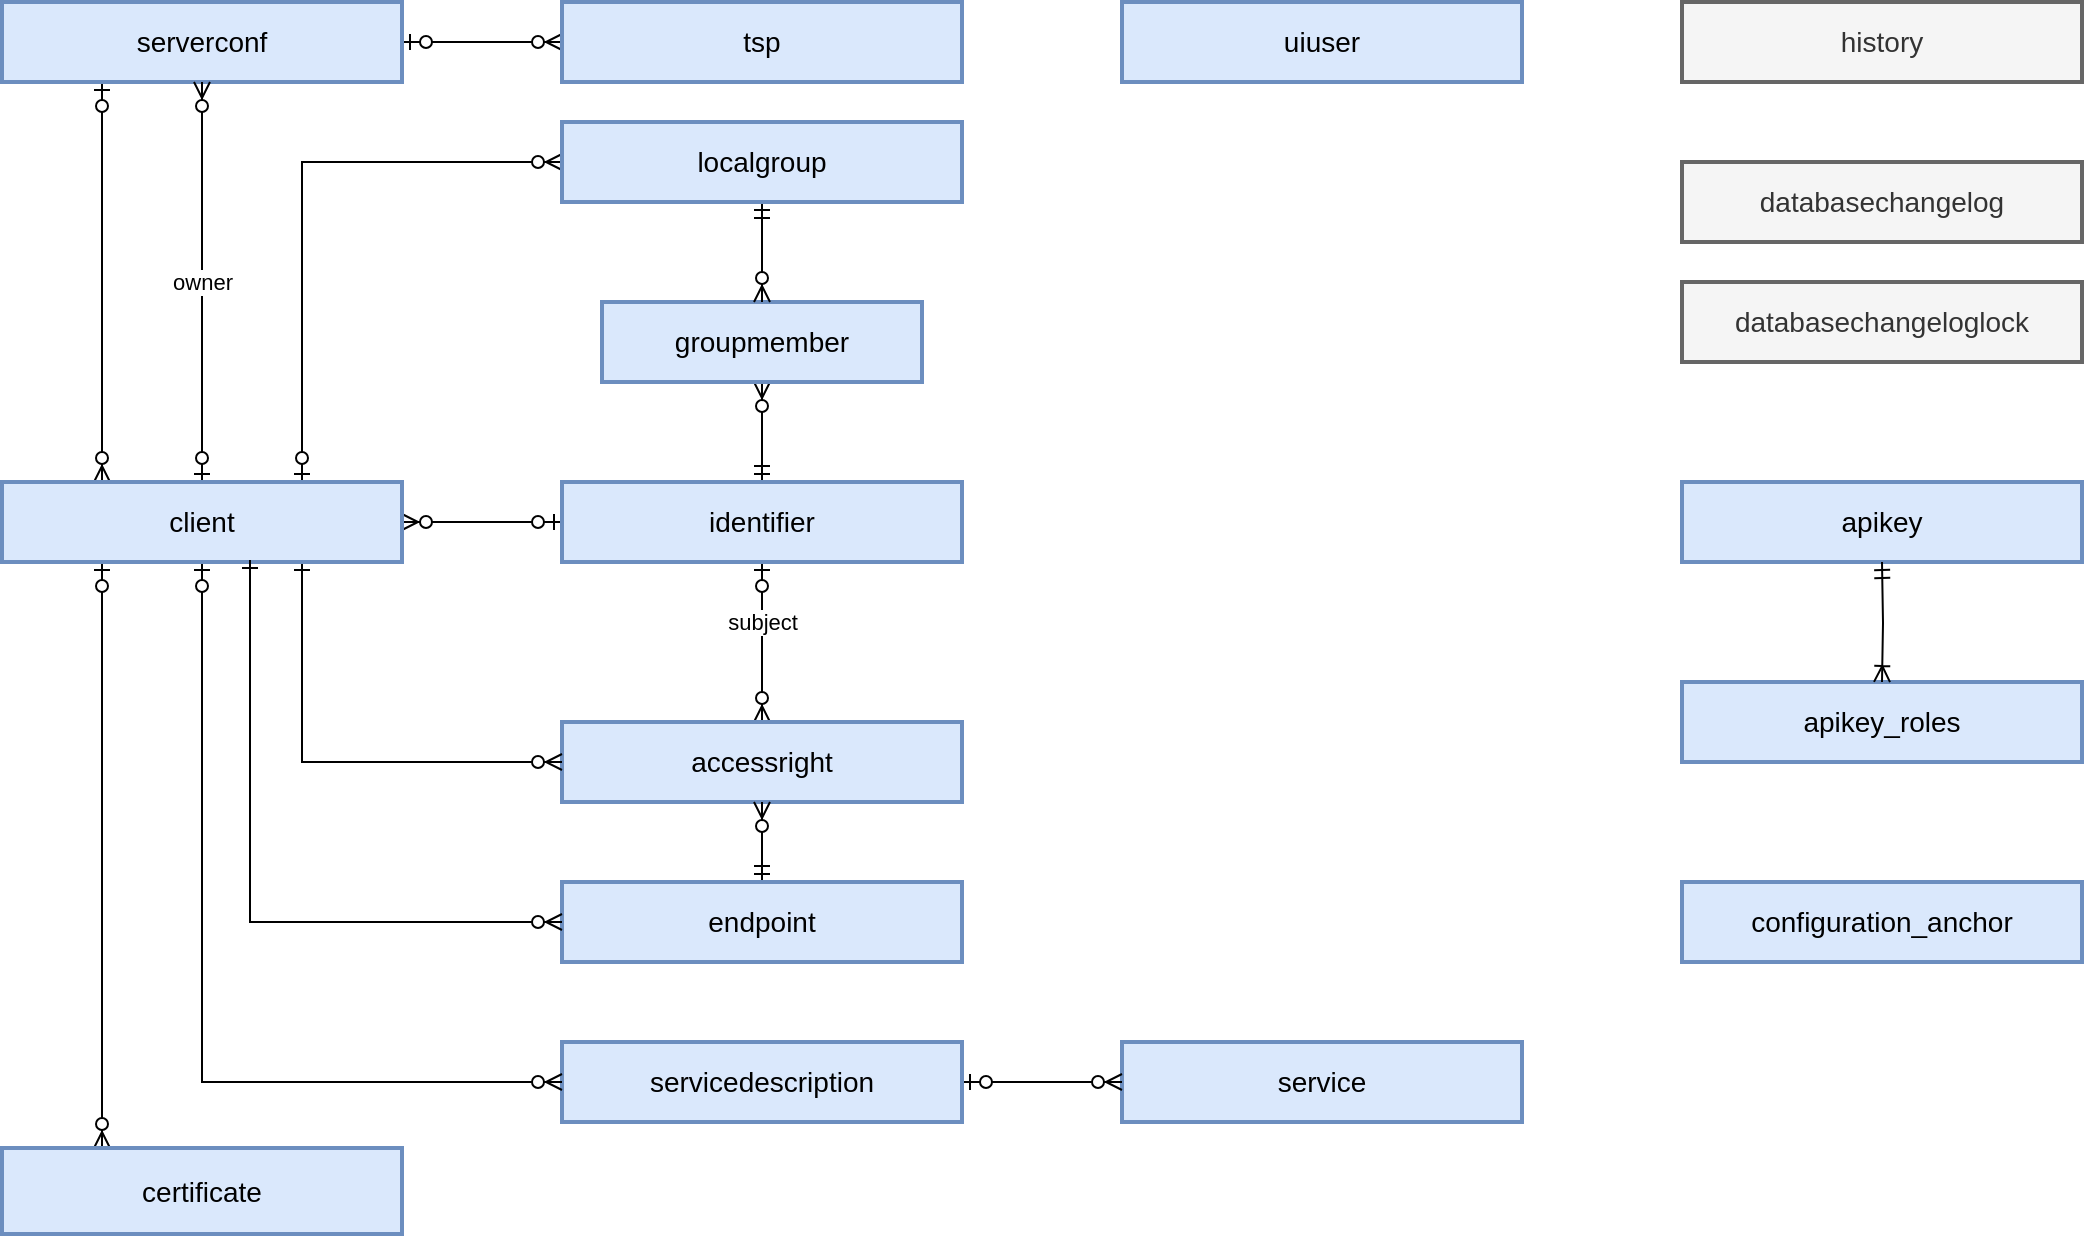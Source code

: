 <mxfile version="26.2.8">
  <diagram id="Opa4RUUVUJB2rbGppyIe" name="Page-1">
    <mxGraphModel dx="1195" dy="726" grid="1" gridSize="10" guides="1" tooltips="1" connect="1" arrows="1" fold="1" page="1" pageScale="1" pageWidth="1169" pageHeight="827" background="#ffffff" math="0" shadow="0">
      <root>
        <mxCell id="0" />
        <mxCell id="1" parent="0" />
        <mxCell id="U_J1knxHtzJp7KZo8Sut-7" value="service&lt;br&gt;" style="strokeWidth=2;whiteSpace=wrap;html=1;align=center;fontSize=14;fillColor=#dae8fc;strokeColor=#6c8ebf;" parent="1" vertex="1">
          <mxGeometry x="600" y="560" width="200" height="40" as="geometry" />
        </mxCell>
        <mxCell id="U_J1knxHtzJp7KZo8Sut-28" style="edgeStyle=orthogonalEdgeStyle;rounded=0;orthogonalLoop=1;jettySize=auto;html=1;exitX=1;exitY=0.5;exitDx=0;exitDy=0;entryX=0;entryY=0.5;entryDx=0;entryDy=0;startArrow=ERzeroToOne;startFill=1;endArrow=ERzeroToMany;endFill=1;" parent="1" source="U_J1knxHtzJp7KZo8Sut-8" target="U_J1knxHtzJp7KZo8Sut-7" edge="1">
          <mxGeometry relative="1" as="geometry" />
        </mxCell>
        <mxCell id="U_J1knxHtzJp7KZo8Sut-8" value="servicedescription&lt;br&gt;" style="strokeWidth=2;whiteSpace=wrap;html=1;align=center;fontSize=14;fillColor=#dae8fc;strokeColor=#6c8ebf;" parent="1" vertex="1">
          <mxGeometry x="320" y="560" width="200" height="40" as="geometry" />
        </mxCell>
        <mxCell id="U_J1knxHtzJp7KZo8Sut-26" style="edgeStyle=orthogonalEdgeStyle;rounded=0;orthogonalLoop=1;jettySize=auto;html=1;exitX=0;exitY=0.5;exitDx=0;exitDy=0;startArrow=ERzeroToOne;startFill=1;endArrow=ERzeroToMany;endFill=1;comic=0;" parent="1" source="U_J1knxHtzJp7KZo8Sut-10" target="U_J1knxHtzJp7KZo8Sut-19" edge="1">
          <mxGeometry relative="1" as="geometry" />
        </mxCell>
        <mxCell id="U_J1knxHtzJp7KZo8Sut-38" value="subject&lt;br&gt;" style="edgeStyle=orthogonalEdgeStyle;rounded=0;orthogonalLoop=1;jettySize=auto;html=1;exitX=0.5;exitY=1;exitDx=0;exitDy=0;entryX=0.5;entryY=0;entryDx=0;entryDy=0;startArrow=ERzeroToOne;startFill=1;endArrow=ERzeroToMany;endFill=1;" parent="1" source="U_J1knxHtzJp7KZo8Sut-10" target="U_J1knxHtzJp7KZo8Sut-12" edge="1">
          <mxGeometry x="-0.25" relative="1" as="geometry">
            <mxPoint as="offset" />
          </mxGeometry>
        </mxCell>
        <mxCell id="U_J1knxHtzJp7KZo8Sut-39" style="edgeStyle=orthogonalEdgeStyle;rounded=0;orthogonalLoop=1;jettySize=auto;html=1;exitX=0.5;exitY=0;exitDx=0;exitDy=0;entryX=0.5;entryY=1;entryDx=0;entryDy=0;startArrow=ERmandOne;startFill=0;endArrow=ERzeroToMany;endFill=1;" parent="1" source="U_J1knxHtzJp7KZo8Sut-10" target="U_J1knxHtzJp7KZo8Sut-11" edge="1">
          <mxGeometry relative="1" as="geometry" />
        </mxCell>
        <mxCell id="U_J1knxHtzJp7KZo8Sut-10" value="identifier&lt;br&gt;" style="strokeWidth=2;whiteSpace=wrap;html=1;align=center;fontSize=14;fillColor=#dae8fc;strokeColor=#6c8ebf;" parent="1" vertex="1">
          <mxGeometry x="320" y="280" width="200" height="40" as="geometry" />
        </mxCell>
        <mxCell id="U_J1knxHtzJp7KZo8Sut-11" value="groupmember&lt;br&gt;" style="strokeWidth=2;whiteSpace=wrap;html=1;align=center;fontSize=14;fillColor=#dae8fc;strokeColor=#6c8ebf;" parent="1" vertex="1">
          <mxGeometry x="340" y="190" width="160" height="40" as="geometry" />
        </mxCell>
        <mxCell id="U_J1knxHtzJp7KZo8Sut-12" value="accessright&lt;br&gt;" style="strokeWidth=2;whiteSpace=wrap;html=1;align=center;fontSize=14;fillColor=#dae8fc;strokeColor=#6c8ebf;" parent="1" vertex="1">
          <mxGeometry x="320" y="400" width="200" height="40" as="geometry" />
        </mxCell>
        <mxCell id="U_J1knxHtzJp7KZo8Sut-13" value="databasechangeloglock&lt;br&gt;" style="strokeWidth=2;whiteSpace=wrap;html=1;align=center;fontSize=14;fillColor=#f5f5f5;strokeColor=#666666;fontColor=#333333;" parent="1" vertex="1">
          <mxGeometry x="880" y="180" width="200" height="40" as="geometry" />
        </mxCell>
        <mxCell id="U_J1knxHtzJp7KZo8Sut-14" value="databasechangelog&lt;br&gt;" style="strokeWidth=2;whiteSpace=wrap;html=1;align=center;fontSize=14;fillColor=#f5f5f5;strokeColor=#666666;fontColor=#333333;" parent="1" vertex="1">
          <mxGeometry x="880" y="120" width="200" height="40" as="geometry" />
        </mxCell>
        <mxCell id="U_J1knxHtzJp7KZo8Sut-15" value="history&lt;br&gt;" style="strokeWidth=2;whiteSpace=wrap;html=1;align=center;fontSize=14;fillColor=#f5f5f5;strokeColor=#666666;fontColor=#333333;" parent="1" vertex="1">
          <mxGeometry x="880" y="40" width="200" height="40" as="geometry" />
        </mxCell>
        <mxCell id="U_J1knxHtzJp7KZo8Sut-16" value="uiuser&lt;br&gt;" style="strokeWidth=2;whiteSpace=wrap;html=1;align=center;fontSize=14;fillColor=#dae8fc;strokeColor=#6c8ebf;" parent="1" vertex="1">
          <mxGeometry x="600" y="40" width="200" height="40" as="geometry" />
        </mxCell>
        <mxCell id="U_J1knxHtzJp7KZo8Sut-20" style="edgeStyle=orthogonalEdgeStyle;rounded=0;orthogonalLoop=1;jettySize=auto;html=1;exitX=1;exitY=0.5;exitDx=0;exitDy=0;entryX=0;entryY=0.5;entryDx=0;entryDy=0;startArrow=ERzeroToOne;startFill=1;endArrow=ERzeroToMany;endFill=1;" parent="1" source="U_J1knxHtzJp7KZo8Sut-17" target="U_J1knxHtzJp7KZo8Sut-18" edge="1">
          <mxGeometry relative="1" as="geometry" />
        </mxCell>
        <mxCell id="U_J1knxHtzJp7KZo8Sut-22" style="edgeStyle=orthogonalEdgeStyle;rounded=0;orthogonalLoop=1;jettySize=auto;html=1;exitX=0.25;exitY=1;exitDx=0;exitDy=0;startArrow=ERzeroToOne;startFill=1;endArrow=ERzeroToMany;endFill=1;entryX=0.25;entryY=0;entryDx=0;entryDy=0;" parent="1" source="U_J1knxHtzJp7KZo8Sut-17" target="U_J1knxHtzJp7KZo8Sut-19" edge="1">
          <mxGeometry relative="1" as="geometry" />
        </mxCell>
        <mxCell id="U_J1knxHtzJp7KZo8Sut-17" value="serverconf&lt;br&gt;" style="strokeWidth=2;whiteSpace=wrap;html=1;align=center;fontSize=14;fillColor=#dae8fc;strokeColor=#6c8ebf;" parent="1" vertex="1">
          <mxGeometry x="40" y="40" width="200" height="40" as="geometry" />
        </mxCell>
        <mxCell id="U_J1knxHtzJp7KZo8Sut-18" value="tsp&lt;br&gt;" style="strokeWidth=2;whiteSpace=wrap;html=1;align=center;fontSize=14;fillColor=#dae8fc;strokeColor=#6c8ebf;" parent="1" vertex="1">
          <mxGeometry x="320" y="40" width="200" height="40" as="geometry" />
        </mxCell>
        <mxCell id="U_J1knxHtzJp7KZo8Sut-23" value="owner&lt;br&gt;" style="edgeStyle=orthogonalEdgeStyle;rounded=0;orthogonalLoop=1;jettySize=auto;html=1;exitX=0.5;exitY=0;exitDx=0;exitDy=0;entryX=0.5;entryY=1;entryDx=0;entryDy=0;startArrow=ERzeroToOne;startFill=1;endArrow=ERzeroToMany;endFill=1;" parent="1" source="U_J1knxHtzJp7KZo8Sut-19" target="U_J1knxHtzJp7KZo8Sut-17" edge="1">
          <mxGeometry relative="1" as="geometry" />
        </mxCell>
        <mxCell id="U_J1knxHtzJp7KZo8Sut-27" style="edgeStyle=orthogonalEdgeStyle;rounded=0;orthogonalLoop=1;jettySize=auto;html=1;exitX=0.5;exitY=1;exitDx=0;exitDy=0;entryX=0;entryY=0.5;entryDx=0;entryDy=0;startArrow=ERzeroToOne;startFill=1;endArrow=ERzeroToMany;endFill=1;" parent="1" source="U_J1knxHtzJp7KZo8Sut-19" target="U_J1knxHtzJp7KZo8Sut-8" edge="1">
          <mxGeometry relative="1" as="geometry" />
        </mxCell>
        <mxCell id="U_J1knxHtzJp7KZo8Sut-36" value="" style="edgeStyle=orthogonalEdgeStyle;rounded=0;orthogonalLoop=1;jettySize=auto;html=1;exitX=0.75;exitY=1;exitDx=0;exitDy=0;entryX=0;entryY=0.5;entryDx=0;entryDy=0;startArrow=ERone;startFill=0;endArrow=ERzeroToMany;endFill=1;" parent="1" source="U_J1knxHtzJp7KZo8Sut-19" target="U_J1knxHtzJp7KZo8Sut-12" edge="1">
          <mxGeometry x="-0.392" relative="1" as="geometry">
            <mxPoint as="offset" />
          </mxGeometry>
        </mxCell>
        <mxCell id="U_J1knxHtzJp7KZo8Sut-47" style="edgeStyle=orthogonalEdgeStyle;rounded=0;orthogonalLoop=1;jettySize=auto;html=1;exitX=0.75;exitY=0;exitDx=0;exitDy=0;entryX=0;entryY=0.5;entryDx=0;entryDy=0;startArrow=ERzeroToOne;startFill=1;endArrow=ERzeroToMany;endFill=1;" parent="1" source="U_J1knxHtzJp7KZo8Sut-19" target="U_J1knxHtzJp7KZo8Sut-40" edge="1">
          <mxGeometry relative="1" as="geometry" />
        </mxCell>
        <mxCell id="U_J1knxHtzJp7KZo8Sut-51" style="edgeStyle=orthogonalEdgeStyle;rounded=0;orthogonalLoop=1;jettySize=auto;html=1;exitX=0.25;exitY=1;exitDx=0;exitDy=0;entryX=0.25;entryY=0;entryDx=0;entryDy=0;startArrow=ERzeroToOne;startFill=1;endArrow=ERzeroToMany;endFill=1;" parent="1" source="U_J1knxHtzJp7KZo8Sut-19" target="U_J1knxHtzJp7KZo8Sut-50" edge="1">
          <mxGeometry relative="1" as="geometry" />
        </mxCell>
        <mxCell id="U_J1knxHtzJp7KZo8Sut-19" value="client&lt;br&gt;" style="strokeWidth=2;whiteSpace=wrap;html=1;align=center;fontSize=14;fillColor=#dae8fc;strokeColor=#6c8ebf;" parent="1" vertex="1">
          <mxGeometry x="40" y="280" width="200" height="40" as="geometry" />
        </mxCell>
        <mxCell id="U_J1knxHtzJp7KZo8Sut-48" style="edgeStyle=orthogonalEdgeStyle;rounded=0;orthogonalLoop=1;jettySize=auto;html=1;exitX=0.5;exitY=1;exitDx=0;exitDy=0;startArrow=ERmandOne;startFill=0;endArrow=ERzeroToMany;endFill=1;" parent="1" source="U_J1knxHtzJp7KZo8Sut-40" target="U_J1knxHtzJp7KZo8Sut-11" edge="1">
          <mxGeometry relative="1" as="geometry" />
        </mxCell>
        <mxCell id="U_J1knxHtzJp7KZo8Sut-40" value="localgroup&lt;br&gt;" style="strokeWidth=2;whiteSpace=wrap;html=1;align=center;fontSize=14;fillColor=#dae8fc;strokeColor=#6c8ebf;" parent="1" vertex="1">
          <mxGeometry x="320" y="100" width="200" height="40" as="geometry" />
        </mxCell>
        <mxCell id="U_J1knxHtzJp7KZo8Sut-50" value="certificate&lt;br&gt;" style="strokeWidth=2;whiteSpace=wrap;html=1;align=center;fontSize=14;fillColor=#dae8fc;strokeColor=#6c8ebf;" parent="1" vertex="1">
          <mxGeometry x="40" y="613" width="200" height="43" as="geometry" />
        </mxCell>
        <mxCell id="BLJ3is_bsE819fM1g7hi-2" style="edgeStyle=orthogonalEdgeStyle;rounded=0;orthogonalLoop=1;jettySize=auto;html=1;exitX=0.5;exitY=0;exitDx=0;exitDy=0;endArrow=ERzeroToMany;endFill=1;startArrow=ERmandOne;startFill=0;" parent="1" source="BLJ3is_bsE819fM1g7hi-1" target="U_J1knxHtzJp7KZo8Sut-12" edge="1">
          <mxGeometry relative="1" as="geometry" />
        </mxCell>
        <mxCell id="BLJ3is_bsE819fM1g7hi-1" value="endpoint" style="strokeWidth=2;whiteSpace=wrap;html=1;align=center;fontSize=14;fillColor=#dae8fc;strokeColor=#6c8ebf;" parent="1" vertex="1">
          <mxGeometry x="320" y="480" width="200" height="40" as="geometry" />
        </mxCell>
        <mxCell id="BLJ3is_bsE819fM1g7hi-3" value="" style="edgeStyle=orthogonalEdgeStyle;rounded=0;orthogonalLoop=1;jettySize=auto;html=1;exitX=0.62;exitY=0.975;exitDx=0;exitDy=0;entryX=0;entryY=0.5;entryDx=0;entryDy=0;startArrow=ERone;startFill=0;endArrow=ERzeroToMany;endFill=1;exitPerimeter=0;" parent="1" source="U_J1knxHtzJp7KZo8Sut-19" target="BLJ3is_bsE819fM1g7hi-1" edge="1">
          <mxGeometry x="-0.392" relative="1" as="geometry">
            <mxPoint as="offset" />
            <mxPoint x="200" y="330" as="sourcePoint" />
            <mxPoint x="330" y="430" as="targetPoint" />
          </mxGeometry>
        </mxCell>
        <mxCell id="VZBSTL5CWExBCbP3Pjii-1" value="apikey" style="strokeWidth=2;whiteSpace=wrap;html=1;align=center;fontSize=14;fillColor=#dae8fc;strokeColor=#6c8ebf;" parent="1" vertex="1">
          <mxGeometry x="880" y="280" width="200" height="40" as="geometry" />
        </mxCell>
        <mxCell id="VZBSTL5CWExBCbP3Pjii-2" value="apikey_roles" style="strokeWidth=2;whiteSpace=wrap;html=1;align=center;fontSize=14;fillColor=#dae8fc;strokeColor=#6c8ebf;" parent="1" vertex="1">
          <mxGeometry x="880" y="380" width="200" height="40" as="geometry" />
        </mxCell>
        <mxCell id="VZBSTL5CWExBCbP3Pjii-3" style="edgeStyle=orthogonalEdgeStyle;rounded=0;orthogonalLoop=1;jettySize=auto;html=1;exitX=0.5;exitY=1;exitDx=0;exitDy=0;startArrow=ERmandOne;startFill=0;endArrow=ERoneToMany;endFill=0;entryX=0.5;entryY=0;entryDx=0;entryDy=0;" parent="1" target="VZBSTL5CWExBCbP3Pjii-2" edge="1">
          <mxGeometry relative="1" as="geometry">
            <mxPoint x="980" y="320" as="sourcePoint" />
            <mxPoint x="980" y="370" as="targetPoint" />
          </mxGeometry>
        </mxCell>
        <mxCell id="3" value="configuration_anchor" style="strokeWidth=2;whiteSpace=wrap;html=1;align=center;fontSize=14;fillColor=#dae8fc;strokeColor=#6c8ebf;" parent="1" vertex="1">
          <mxGeometry x="880" y="480" width="200" height="40" as="geometry" />
        </mxCell>
      </root>
    </mxGraphModel>
  </diagram>
</mxfile>
